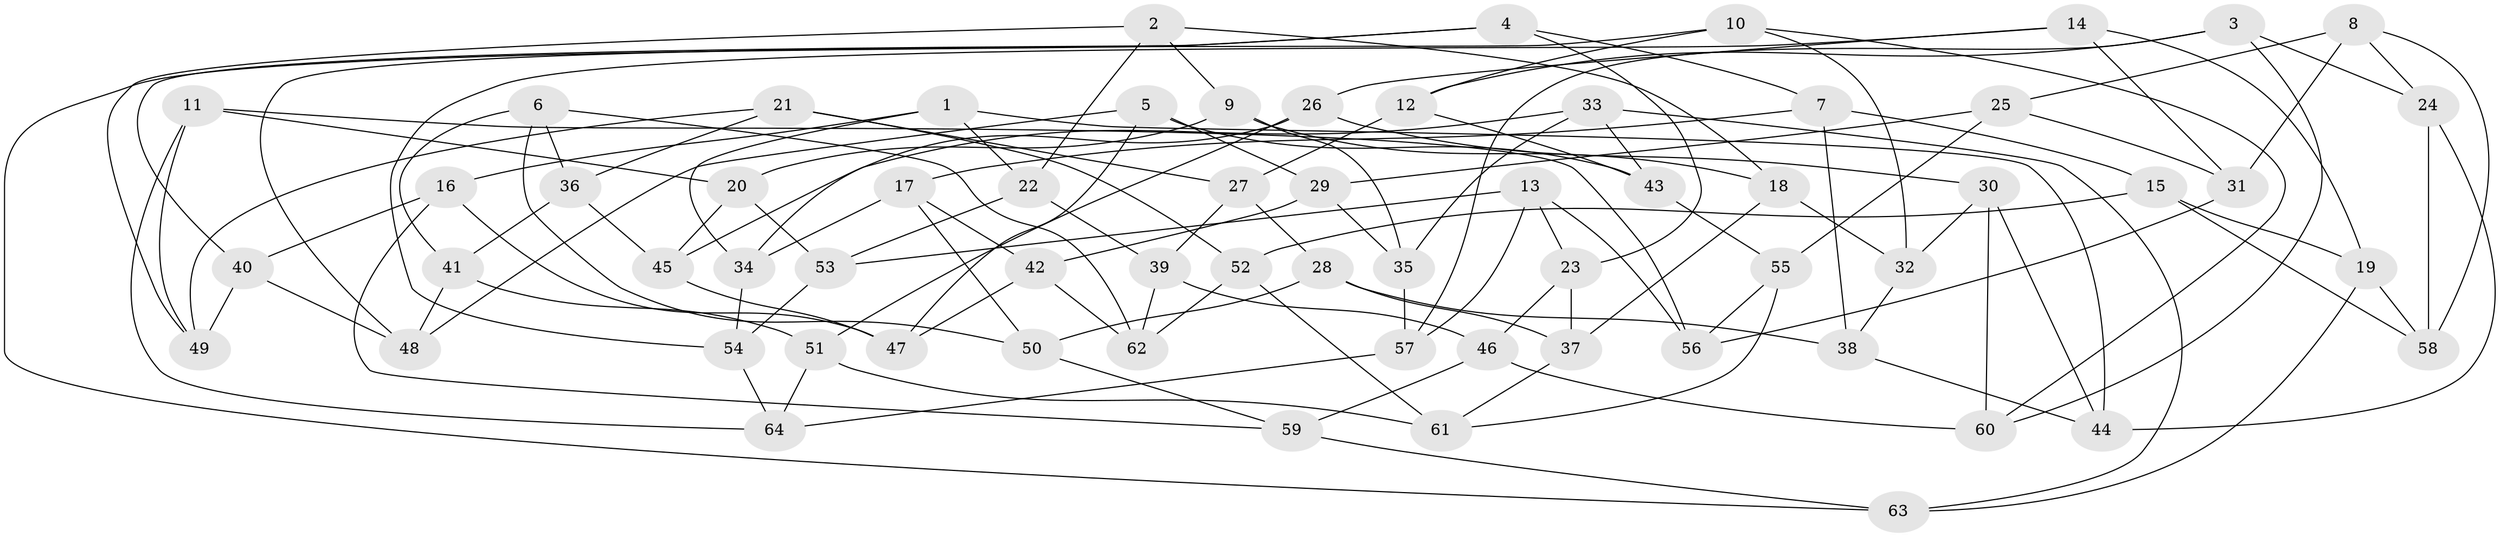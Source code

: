 // coarse degree distribution, {6: 0.5526315789473685, 5: 0.10526315789473684, 4: 0.34210526315789475}
// Generated by graph-tools (version 1.1) at 2025/42/03/06/25 10:42:16]
// undirected, 64 vertices, 128 edges
graph export_dot {
graph [start="1"]
  node [color=gray90,style=filled];
  1;
  2;
  3;
  4;
  5;
  6;
  7;
  8;
  9;
  10;
  11;
  12;
  13;
  14;
  15;
  16;
  17;
  18;
  19;
  20;
  21;
  22;
  23;
  24;
  25;
  26;
  27;
  28;
  29;
  30;
  31;
  32;
  33;
  34;
  35;
  36;
  37;
  38;
  39;
  40;
  41;
  42;
  43;
  44;
  45;
  46;
  47;
  48;
  49;
  50;
  51;
  52;
  53;
  54;
  55;
  56;
  57;
  58;
  59;
  60;
  61;
  62;
  63;
  64;
  1 -- 34;
  1 -- 16;
  1 -- 22;
  1 -- 44;
  2 -- 49;
  2 -- 22;
  2 -- 9;
  2 -- 18;
  3 -- 12;
  3 -- 60;
  3 -- 24;
  3 -- 57;
  4 -- 63;
  4 -- 23;
  4 -- 40;
  4 -- 7;
  5 -- 48;
  5 -- 43;
  5 -- 29;
  5 -- 47;
  6 -- 36;
  6 -- 50;
  6 -- 62;
  6 -- 41;
  7 -- 15;
  7 -- 17;
  7 -- 38;
  8 -- 25;
  8 -- 31;
  8 -- 58;
  8 -- 24;
  9 -- 18;
  9 -- 35;
  9 -- 20;
  10 -- 60;
  10 -- 12;
  10 -- 48;
  10 -- 32;
  11 -- 20;
  11 -- 56;
  11 -- 49;
  11 -- 64;
  12 -- 43;
  12 -- 27;
  13 -- 56;
  13 -- 57;
  13 -- 23;
  13 -- 53;
  14 -- 26;
  14 -- 31;
  14 -- 54;
  14 -- 19;
  15 -- 58;
  15 -- 52;
  15 -- 19;
  16 -- 59;
  16 -- 47;
  16 -- 40;
  17 -- 34;
  17 -- 50;
  17 -- 42;
  18 -- 32;
  18 -- 37;
  19 -- 58;
  19 -- 63;
  20 -- 53;
  20 -- 45;
  21 -- 52;
  21 -- 27;
  21 -- 36;
  21 -- 49;
  22 -- 39;
  22 -- 53;
  23 -- 46;
  23 -- 37;
  24 -- 58;
  24 -- 44;
  25 -- 55;
  25 -- 29;
  25 -- 31;
  26 -- 34;
  26 -- 51;
  26 -- 30;
  27 -- 28;
  27 -- 39;
  28 -- 37;
  28 -- 38;
  28 -- 50;
  29 -- 42;
  29 -- 35;
  30 -- 32;
  30 -- 60;
  30 -- 44;
  31 -- 56;
  32 -- 38;
  33 -- 35;
  33 -- 45;
  33 -- 63;
  33 -- 43;
  34 -- 54;
  35 -- 57;
  36 -- 45;
  36 -- 41;
  37 -- 61;
  38 -- 44;
  39 -- 62;
  39 -- 46;
  40 -- 49;
  40 -- 48;
  41 -- 48;
  41 -- 51;
  42 -- 62;
  42 -- 47;
  43 -- 55;
  45 -- 47;
  46 -- 60;
  46 -- 59;
  50 -- 59;
  51 -- 61;
  51 -- 64;
  52 -- 62;
  52 -- 61;
  53 -- 54;
  54 -- 64;
  55 -- 61;
  55 -- 56;
  57 -- 64;
  59 -- 63;
}
